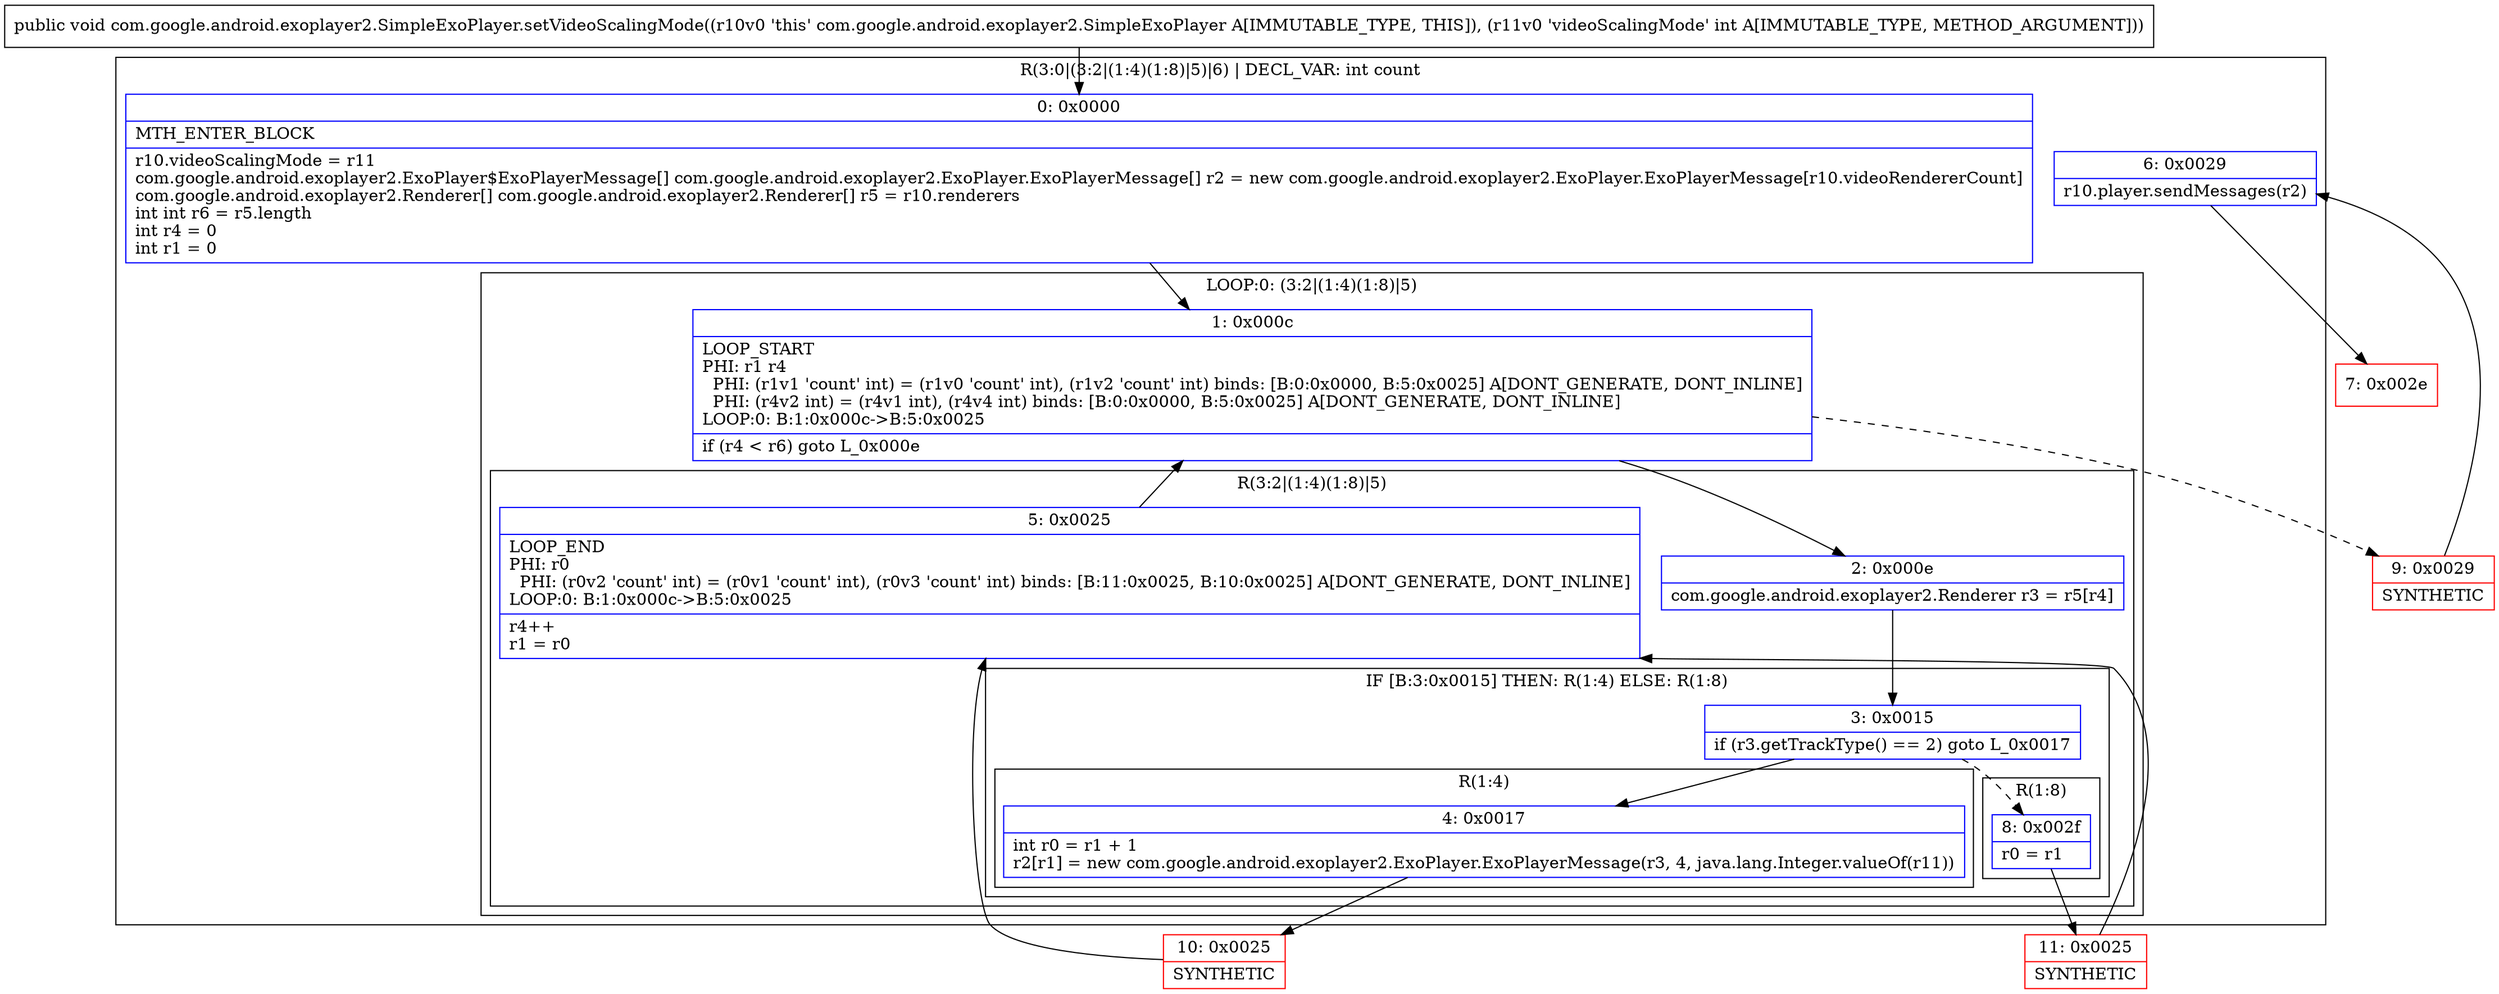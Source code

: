 digraph "CFG forcom.google.android.exoplayer2.SimpleExoPlayer.setVideoScalingMode(I)V" {
subgraph cluster_Region_1975120364 {
label = "R(3:0|(3:2|(1:4)(1:8)|5)|6) | DECL_VAR: int count\l";
node [shape=record,color=blue];
Node_0 [shape=record,label="{0\:\ 0x0000|MTH_ENTER_BLOCK\l|r10.videoScalingMode = r11\lcom.google.android.exoplayer2.ExoPlayer$ExoPlayerMessage[] com.google.android.exoplayer2.ExoPlayer.ExoPlayerMessage[] r2 = new com.google.android.exoplayer2.ExoPlayer.ExoPlayerMessage[r10.videoRendererCount]\lcom.google.android.exoplayer2.Renderer[] com.google.android.exoplayer2.Renderer[] r5 = r10.renderers\lint int r6 = r5.length\lint r4 = 0\lint r1 = 0\l}"];
subgraph cluster_LoopRegion_1706300689 {
label = "LOOP:0: (3:2|(1:4)(1:8)|5)";
node [shape=record,color=blue];
Node_1 [shape=record,label="{1\:\ 0x000c|LOOP_START\lPHI: r1 r4 \l  PHI: (r1v1 'count' int) = (r1v0 'count' int), (r1v2 'count' int) binds: [B:0:0x0000, B:5:0x0025] A[DONT_GENERATE, DONT_INLINE]\l  PHI: (r4v2 int) = (r4v1 int), (r4v4 int) binds: [B:0:0x0000, B:5:0x0025] A[DONT_GENERATE, DONT_INLINE]\lLOOP:0: B:1:0x000c\-\>B:5:0x0025\l|if (r4 \< r6) goto L_0x000e\l}"];
subgraph cluster_Region_1439960995 {
label = "R(3:2|(1:4)(1:8)|5)";
node [shape=record,color=blue];
Node_2 [shape=record,label="{2\:\ 0x000e|com.google.android.exoplayer2.Renderer r3 = r5[r4]\l}"];
subgraph cluster_IfRegion_593282604 {
label = "IF [B:3:0x0015] THEN: R(1:4) ELSE: R(1:8)";
node [shape=record,color=blue];
Node_3 [shape=record,label="{3\:\ 0x0015|if (r3.getTrackType() == 2) goto L_0x0017\l}"];
subgraph cluster_Region_1103604714 {
label = "R(1:4)";
node [shape=record,color=blue];
Node_4 [shape=record,label="{4\:\ 0x0017|int r0 = r1 + 1\lr2[r1] = new com.google.android.exoplayer2.ExoPlayer.ExoPlayerMessage(r3, 4, java.lang.Integer.valueOf(r11))\l}"];
}
subgraph cluster_Region_1597554394 {
label = "R(1:8)";
node [shape=record,color=blue];
Node_8 [shape=record,label="{8\:\ 0x002f|r0 = r1\l}"];
}
}
Node_5 [shape=record,label="{5\:\ 0x0025|LOOP_END\lPHI: r0 \l  PHI: (r0v2 'count' int) = (r0v1 'count' int), (r0v3 'count' int) binds: [B:11:0x0025, B:10:0x0025] A[DONT_GENERATE, DONT_INLINE]\lLOOP:0: B:1:0x000c\-\>B:5:0x0025\l|r4++\lr1 = r0\l}"];
}
}
Node_6 [shape=record,label="{6\:\ 0x0029|r10.player.sendMessages(r2)\l}"];
}
Node_7 [shape=record,color=red,label="{7\:\ 0x002e}"];
Node_9 [shape=record,color=red,label="{9\:\ 0x0029|SYNTHETIC\l}"];
Node_10 [shape=record,color=red,label="{10\:\ 0x0025|SYNTHETIC\l}"];
Node_11 [shape=record,color=red,label="{11\:\ 0x0025|SYNTHETIC\l}"];
MethodNode[shape=record,label="{public void com.google.android.exoplayer2.SimpleExoPlayer.setVideoScalingMode((r10v0 'this' com.google.android.exoplayer2.SimpleExoPlayer A[IMMUTABLE_TYPE, THIS]), (r11v0 'videoScalingMode' int A[IMMUTABLE_TYPE, METHOD_ARGUMENT])) }"];
MethodNode -> Node_0;
Node_0 -> Node_1;
Node_1 -> Node_2;
Node_1 -> Node_9[style=dashed];
Node_2 -> Node_3;
Node_3 -> Node_4;
Node_3 -> Node_8[style=dashed];
Node_4 -> Node_10;
Node_8 -> Node_11;
Node_5 -> Node_1;
Node_6 -> Node_7;
Node_9 -> Node_6;
Node_10 -> Node_5;
Node_11 -> Node_5;
}

